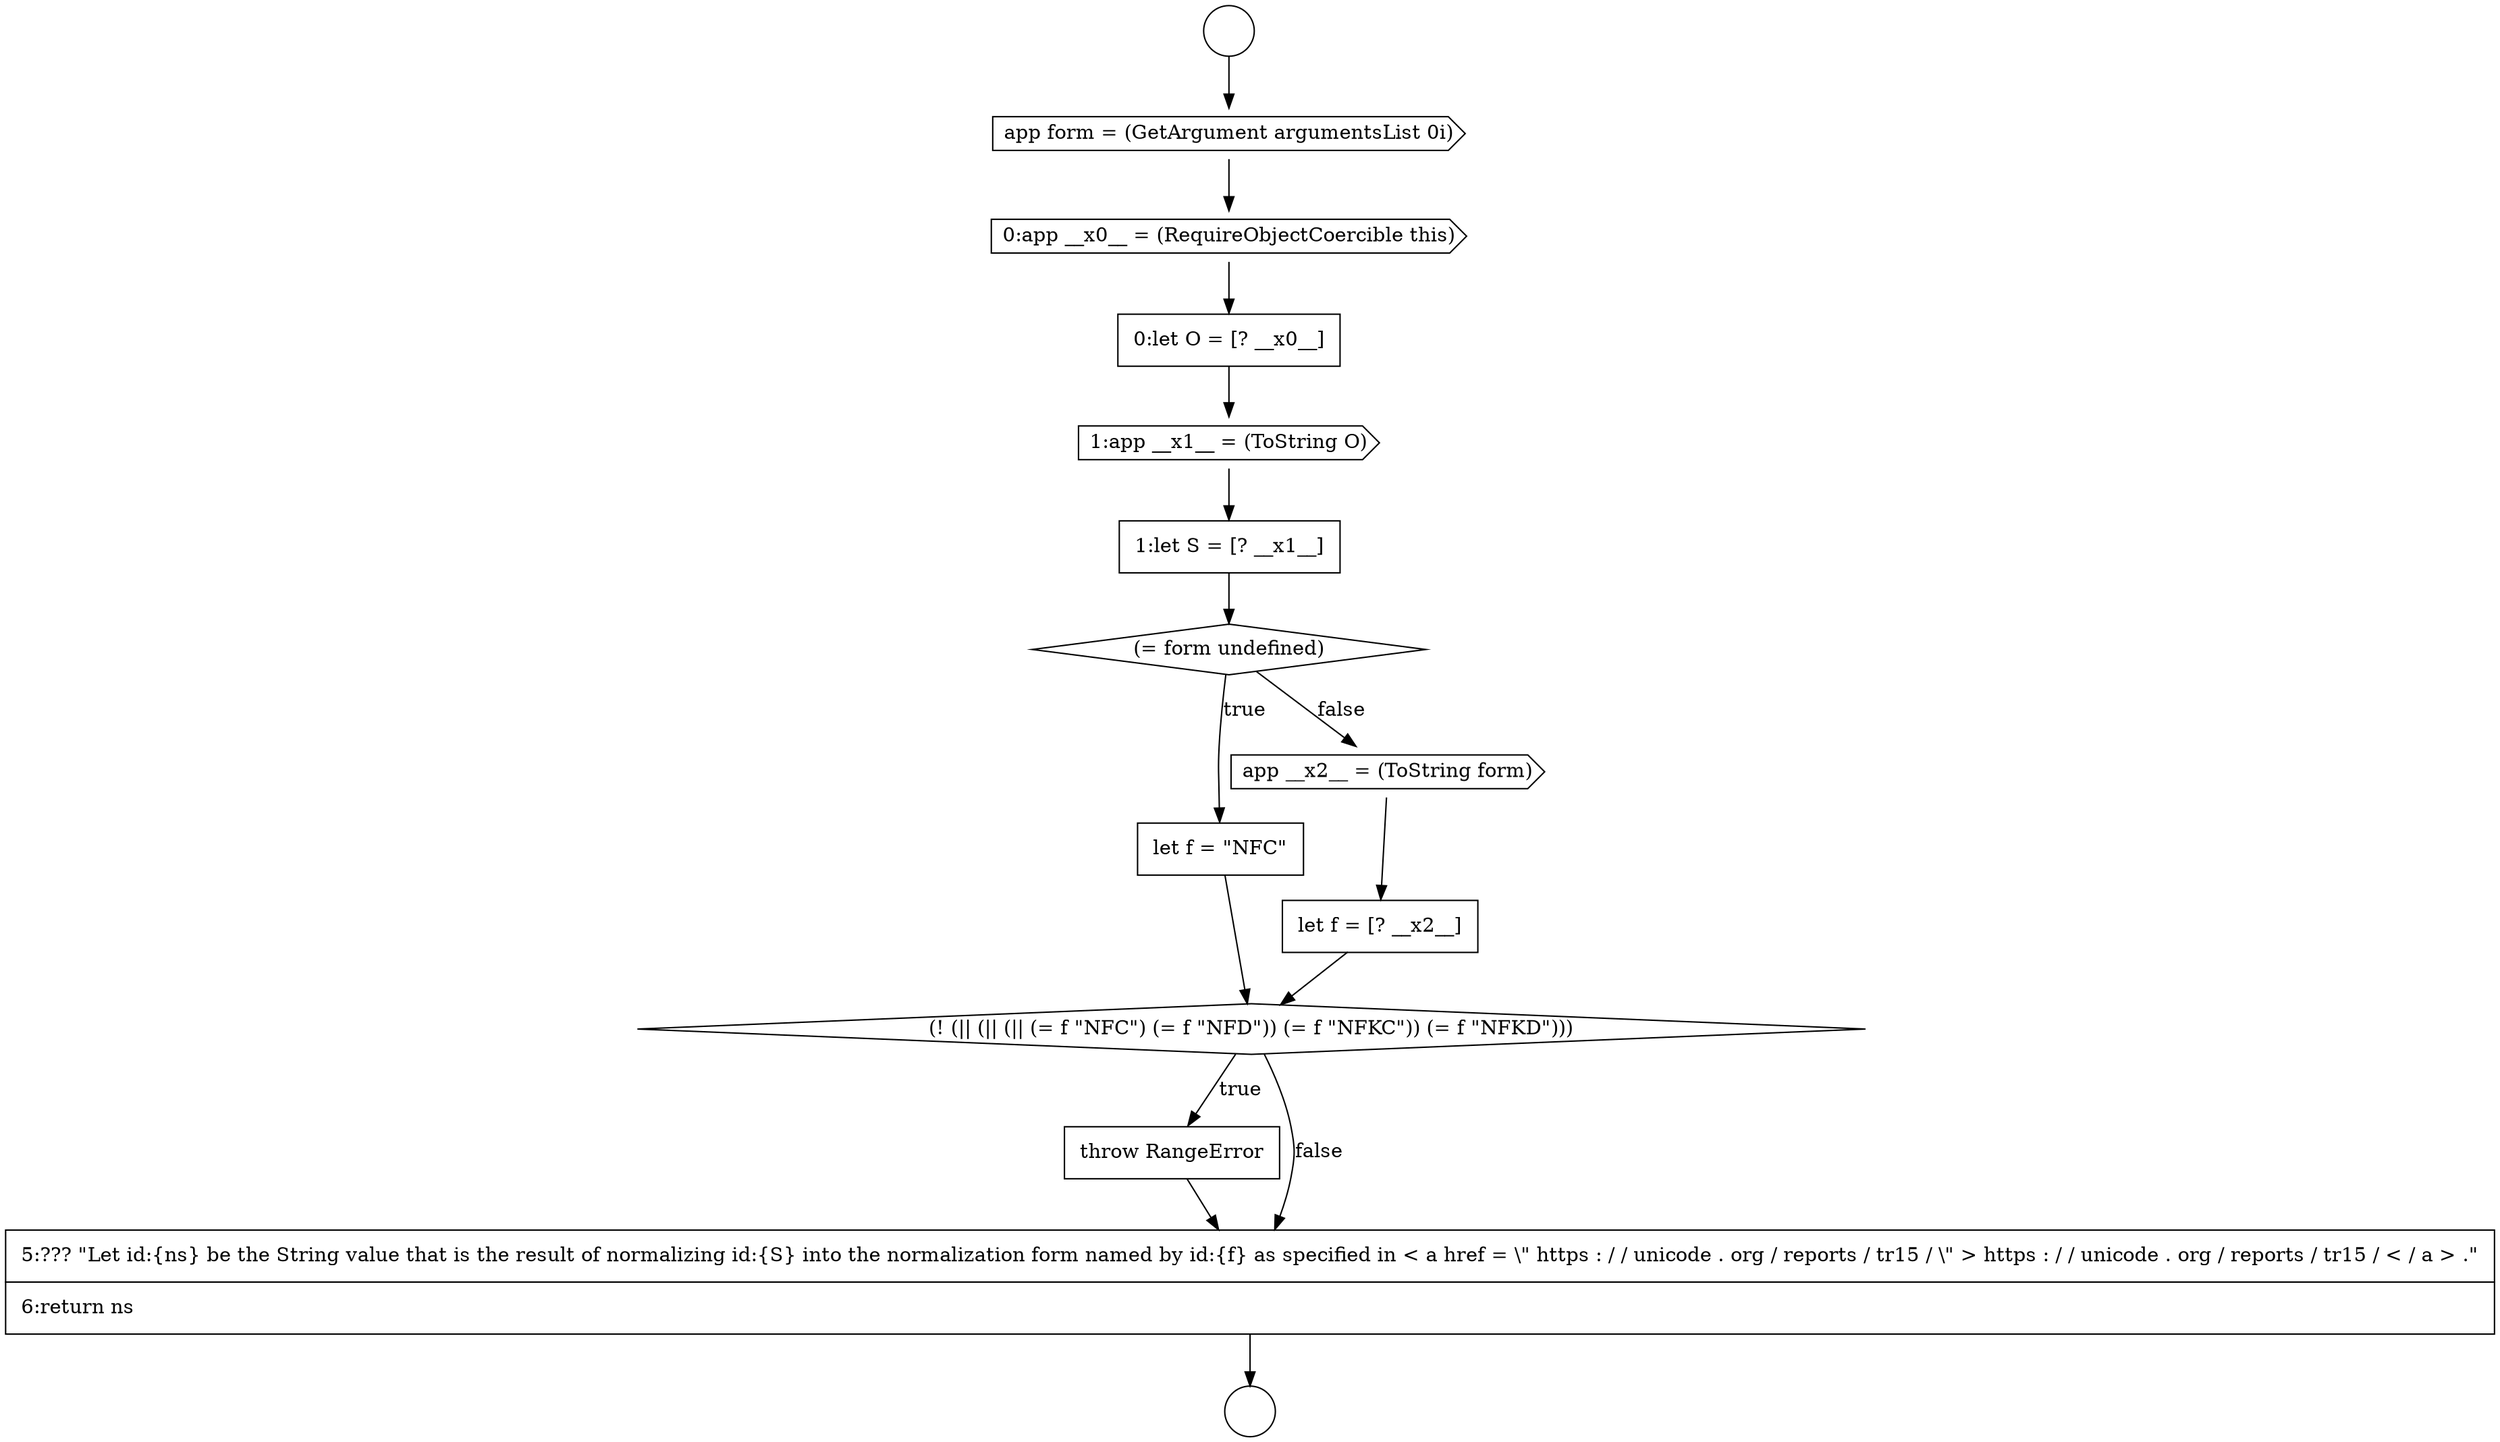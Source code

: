 digraph {
  node14156 [shape=none, margin=0, label=<<font color="black">
    <table border="0" cellborder="1" cellspacing="0" cellpadding="10">
      <tr><td align="left">1:let S = [? __x1__]</td></tr>
    </table>
  </font>> color="black" fillcolor="white" style=filled]
  node14160 [shape=none, margin=0, label=<<font color="black">
    <table border="0" cellborder="1" cellspacing="0" cellpadding="10">
      <tr><td align="left">let f = [? __x2__]</td></tr>
    </table>
  </font>> color="black" fillcolor="white" style=filled]
  node14162 [shape=none, margin=0, label=<<font color="black">
    <table border="0" cellborder="1" cellspacing="0" cellpadding="10">
      <tr><td align="left">throw RangeError</td></tr>
    </table>
  </font>> color="black" fillcolor="white" style=filled]
  node14152 [shape=cds, label=<<font color="black">app form = (GetArgument argumentsList 0i)</font>> color="black" fillcolor="white" style=filled]
  node14157 [shape=diamond, label=<<font color="black">(= form undefined)</font>> color="black" fillcolor="white" style=filled]
  node14154 [shape=none, margin=0, label=<<font color="black">
    <table border="0" cellborder="1" cellspacing="0" cellpadding="10">
      <tr><td align="left">0:let O = [? __x0__]</td></tr>
    </table>
  </font>> color="black" fillcolor="white" style=filled]
  node14158 [shape=none, margin=0, label=<<font color="black">
    <table border="0" cellborder="1" cellspacing="0" cellpadding="10">
      <tr><td align="left">let f = &quot;NFC&quot;</td></tr>
    </table>
  </font>> color="black" fillcolor="white" style=filled]
  node14150 [shape=circle label=" " color="black" fillcolor="white" style=filled]
  node14159 [shape=cds, label=<<font color="black">app __x2__ = (ToString form)</font>> color="black" fillcolor="white" style=filled]
  node14155 [shape=cds, label=<<font color="black">1:app __x1__ = (ToString O)</font>> color="black" fillcolor="white" style=filled]
  node14153 [shape=cds, label=<<font color="black">0:app __x0__ = (RequireObjectCoercible this)</font>> color="black" fillcolor="white" style=filled]
  node14163 [shape=none, margin=0, label=<<font color="black">
    <table border="0" cellborder="1" cellspacing="0" cellpadding="10">
      <tr><td align="left">5:??? &quot;Let id:{ns} be the String value that is the result of normalizing id:{S} into the normalization form named by id:{f} as specified in &lt; a href = \&quot; https : / / unicode . org / reports / tr15 / \&quot; &gt; https : / / unicode . org / reports / tr15 / &lt; / a &gt; .&quot;</td></tr>
      <tr><td align="left">6:return ns</td></tr>
    </table>
  </font>> color="black" fillcolor="white" style=filled]
  node14161 [shape=diamond, label=<<font color="black">(! (|| (|| (|| (= f &quot;NFC&quot;) (= f &quot;NFD&quot;)) (= f &quot;NFKC&quot;)) (= f &quot;NFKD&quot;)))</font>> color="black" fillcolor="white" style=filled]
  node14151 [shape=circle label=" " color="black" fillcolor="white" style=filled]
  node14158 -> node14161 [ color="black"]
  node14153 -> node14154 [ color="black"]
  node14162 -> node14163 [ color="black"]
  node14157 -> node14158 [label=<<font color="black">true</font>> color="black"]
  node14157 -> node14159 [label=<<font color="black">false</font>> color="black"]
  node14152 -> node14153 [ color="black"]
  node14163 -> node14151 [ color="black"]
  node14160 -> node14161 [ color="black"]
  node14154 -> node14155 [ color="black"]
  node14150 -> node14152 [ color="black"]
  node14159 -> node14160 [ color="black"]
  node14156 -> node14157 [ color="black"]
  node14155 -> node14156 [ color="black"]
  node14161 -> node14162 [label=<<font color="black">true</font>> color="black"]
  node14161 -> node14163 [label=<<font color="black">false</font>> color="black"]
}
